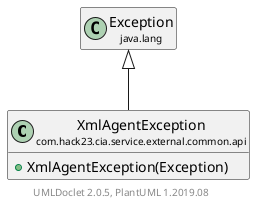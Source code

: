 @startuml
    set namespaceSeparator none
    hide empty fields
    hide empty methods

    class "<size:14>XmlAgentException\n<size:10>com.hack23.cia.service.external.common.api" as com.hack23.cia.service.external.common.api.XmlAgentException [[XmlAgentException.html]] {
        +XmlAgentException(Exception)
    }

    class "<size:14>Exception\n<size:10>java.lang" as java.lang.Exception

    java.lang.Exception <|-- com.hack23.cia.service.external.common.api.XmlAgentException

    center footer UMLDoclet 2.0.5, PlantUML 1.2019.08
@enduml
